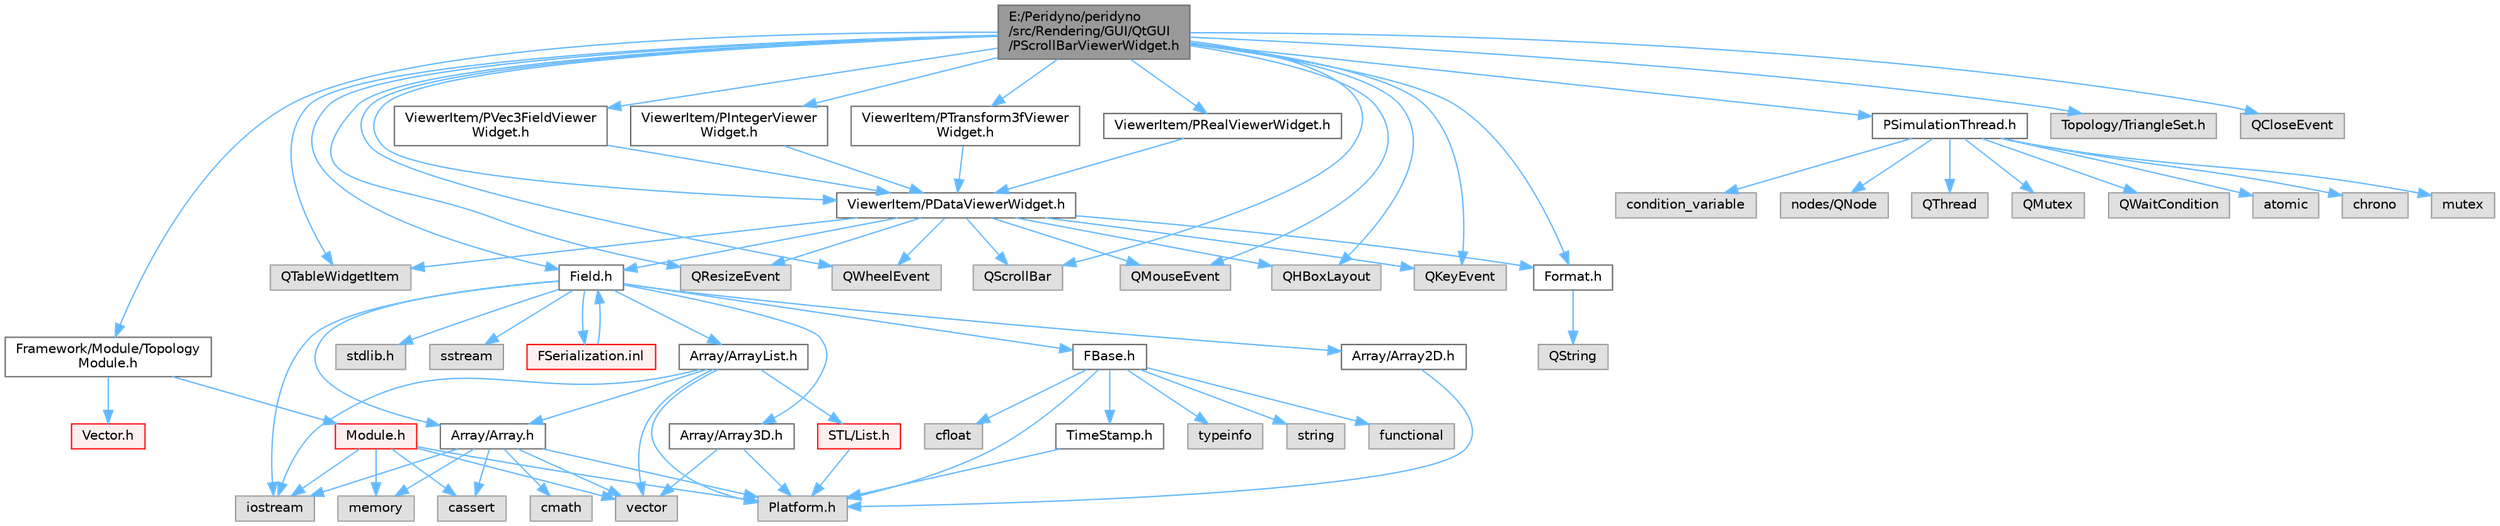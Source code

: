 digraph "E:/Peridyno/peridyno/src/Rendering/GUI/QtGUI/PScrollBarViewerWidget.h"
{
 // LATEX_PDF_SIZE
  bgcolor="transparent";
  edge [fontname=Helvetica,fontsize=10,labelfontname=Helvetica,labelfontsize=10];
  node [fontname=Helvetica,fontsize=10,shape=box,height=0.2,width=0.4];
  Node1 [id="Node000001",label="E:/Peridyno/peridyno\l/src/Rendering/GUI/QtGUI\l/PScrollBarViewerWidget.h",height=0.2,width=0.4,color="gray40", fillcolor="grey60", style="filled", fontcolor="black",tooltip=" "];
  Node1 -> Node2 [id="edge1_Node000001_Node000002",color="steelblue1",style="solid",tooltip=" "];
  Node2 [id="Node000002",label="QTableWidgetItem",height=0.2,width=0.4,color="grey60", fillcolor="#E0E0E0", style="filled",tooltip=" "];
  Node1 -> Node3 [id="edge2_Node000001_Node000003",color="steelblue1",style="solid",tooltip=" "];
  Node3 [id="Node000003",label="Field.h",height=0.2,width=0.4,color="grey40", fillcolor="white", style="filled",URL="$_field_8h.html",tooltip=" "];
  Node3 -> Node4 [id="edge3_Node000003_Node000004",color="steelblue1",style="solid",tooltip=" "];
  Node4 [id="Node000004",label="iostream",height=0.2,width=0.4,color="grey60", fillcolor="#E0E0E0", style="filled",tooltip=" "];
  Node3 -> Node5 [id="edge4_Node000003_Node000005",color="steelblue1",style="solid",tooltip=" "];
  Node5 [id="Node000005",label="stdlib.h",height=0.2,width=0.4,color="grey60", fillcolor="#E0E0E0", style="filled",tooltip=" "];
  Node3 -> Node6 [id="edge5_Node000003_Node000006",color="steelblue1",style="solid",tooltip=" "];
  Node6 [id="Node000006",label="sstream",height=0.2,width=0.4,color="grey60", fillcolor="#E0E0E0", style="filled",tooltip=" "];
  Node3 -> Node7 [id="edge6_Node000003_Node000007",color="steelblue1",style="solid",tooltip=" "];
  Node7 [id="Node000007",label="FBase.h",height=0.2,width=0.4,color="grey40", fillcolor="white", style="filled",URL="$_f_base_8h.html",tooltip=" "];
  Node7 -> Node8 [id="edge7_Node000007_Node000008",color="steelblue1",style="solid",tooltip=" "];
  Node8 [id="Node000008",label="Platform.h",height=0.2,width=0.4,color="grey60", fillcolor="#E0E0E0", style="filled",tooltip=" "];
  Node7 -> Node9 [id="edge8_Node000007_Node000009",color="steelblue1",style="solid",tooltip=" "];
  Node9 [id="Node000009",label="TimeStamp.h",height=0.2,width=0.4,color="grey40", fillcolor="white", style="filled",URL="$_time_stamp_8h.html",tooltip=" "];
  Node9 -> Node8 [id="edge9_Node000009_Node000008",color="steelblue1",style="solid",tooltip=" "];
  Node7 -> Node10 [id="edge10_Node000007_Node000010",color="steelblue1",style="solid",tooltip=" "];
  Node10 [id="Node000010",label="typeinfo",height=0.2,width=0.4,color="grey60", fillcolor="#E0E0E0", style="filled",tooltip=" "];
  Node7 -> Node11 [id="edge11_Node000007_Node000011",color="steelblue1",style="solid",tooltip=" "];
  Node11 [id="Node000011",label="string",height=0.2,width=0.4,color="grey60", fillcolor="#E0E0E0", style="filled",tooltip=" "];
  Node7 -> Node12 [id="edge12_Node000007_Node000012",color="steelblue1",style="solid",tooltip=" "];
  Node12 [id="Node000012",label="functional",height=0.2,width=0.4,color="grey60", fillcolor="#E0E0E0", style="filled",tooltip=" "];
  Node7 -> Node13 [id="edge13_Node000007_Node000013",color="steelblue1",style="solid",tooltip=" "];
  Node13 [id="Node000013",label="cfloat",height=0.2,width=0.4,color="grey60", fillcolor="#E0E0E0", style="filled",tooltip=" "];
  Node3 -> Node14 [id="edge14_Node000003_Node000014",color="steelblue1",style="solid",tooltip=" "];
  Node14 [id="Node000014",label="Array/Array.h",height=0.2,width=0.4,color="grey40", fillcolor="white", style="filled",URL="$_array_8h.html",tooltip=" "];
  Node14 -> Node8 [id="edge15_Node000014_Node000008",color="steelblue1",style="solid",tooltip=" "];
  Node14 -> Node15 [id="edge16_Node000014_Node000015",color="steelblue1",style="solid",tooltip=" "];
  Node15 [id="Node000015",label="cassert",height=0.2,width=0.4,color="grey60", fillcolor="#E0E0E0", style="filled",tooltip=" "];
  Node14 -> Node16 [id="edge17_Node000014_Node000016",color="steelblue1",style="solid",tooltip=" "];
  Node16 [id="Node000016",label="vector",height=0.2,width=0.4,color="grey60", fillcolor="#E0E0E0", style="filled",tooltip=" "];
  Node14 -> Node4 [id="edge18_Node000014_Node000004",color="steelblue1",style="solid",tooltip=" "];
  Node14 -> Node17 [id="edge19_Node000014_Node000017",color="steelblue1",style="solid",tooltip=" "];
  Node17 [id="Node000017",label="memory",height=0.2,width=0.4,color="grey60", fillcolor="#E0E0E0", style="filled",tooltip=" "];
  Node14 -> Node18 [id="edge20_Node000014_Node000018",color="steelblue1",style="solid",tooltip=" "];
  Node18 [id="Node000018",label="cmath",height=0.2,width=0.4,color="grey60", fillcolor="#E0E0E0", style="filled",tooltip=" "];
  Node3 -> Node19 [id="edge21_Node000003_Node000019",color="steelblue1",style="solid",tooltip=" "];
  Node19 [id="Node000019",label="Array/Array2D.h",height=0.2,width=0.4,color="grey40", fillcolor="white", style="filled",URL="$_array2_d_8h.html",tooltip=" "];
  Node19 -> Node8 [id="edge22_Node000019_Node000008",color="steelblue1",style="solid",tooltip=" "];
  Node3 -> Node20 [id="edge23_Node000003_Node000020",color="steelblue1",style="solid",tooltip=" "];
  Node20 [id="Node000020",label="Array/Array3D.h",height=0.2,width=0.4,color="grey40", fillcolor="white", style="filled",URL="$_array3_d_8h.html",tooltip=" "];
  Node20 -> Node8 [id="edge24_Node000020_Node000008",color="steelblue1",style="solid",tooltip=" "];
  Node20 -> Node16 [id="edge25_Node000020_Node000016",color="steelblue1",style="solid",tooltip=" "];
  Node3 -> Node21 [id="edge26_Node000003_Node000021",color="steelblue1",style="solid",tooltip=" "];
  Node21 [id="Node000021",label="Array/ArrayList.h",height=0.2,width=0.4,color="grey40", fillcolor="white", style="filled",URL="$_array_list_8h.html",tooltip=" "];
  Node21 -> Node16 [id="edge27_Node000021_Node000016",color="steelblue1",style="solid",tooltip=" "];
  Node21 -> Node4 [id="edge28_Node000021_Node000004",color="steelblue1",style="solid",tooltip=" "];
  Node21 -> Node8 [id="edge29_Node000021_Node000008",color="steelblue1",style="solid",tooltip=" "];
  Node21 -> Node22 [id="edge30_Node000021_Node000022",color="steelblue1",style="solid",tooltip=" "];
  Node22 [id="Node000022",label="STL/List.h",height=0.2,width=0.4,color="red", fillcolor="#FFF0F0", style="filled",URL="$_list_8h.html",tooltip=" "];
  Node22 -> Node8 [id="edge31_Node000022_Node000008",color="steelblue1",style="solid",tooltip=" "];
  Node21 -> Node14 [id="edge32_Node000021_Node000014",color="steelblue1",style="solid",tooltip=" "];
  Node3 -> Node62 [id="edge33_Node000003_Node000062",color="steelblue1",style="solid",tooltip=" "];
  Node62 [id="Node000062",label="FSerialization.inl",height=0.2,width=0.4,color="red", fillcolor="#FFF0F0", style="filled",URL="$_f_serialization_8inl.html",tooltip=" "];
  Node62 -> Node3 [id="edge34_Node000062_Node000003",color="steelblue1",style="solid",tooltip=" "];
  Node1 -> Node66 [id="edge35_Node000001_Node000066",color="steelblue1",style="solid",tooltip=" "];
  Node66 [id="Node000066",label="QResizeEvent",height=0.2,width=0.4,color="grey60", fillcolor="#E0E0E0", style="filled",tooltip=" "];
  Node1 -> Node67 [id="edge36_Node000001_Node000067",color="steelblue1",style="solid",tooltip=" "];
  Node67 [id="Node000067",label="QWheelEvent",height=0.2,width=0.4,color="grey60", fillcolor="#E0E0E0", style="filled",tooltip=" "];
  Node1 -> Node68 [id="edge37_Node000001_Node000068",color="steelblue1",style="solid",tooltip=" "];
  Node68 [id="Node000068",label="QScrollBar",height=0.2,width=0.4,color="grey60", fillcolor="#E0E0E0", style="filled",tooltip=" "];
  Node1 -> Node69 [id="edge38_Node000001_Node000069",color="steelblue1",style="solid",tooltip=" "];
  Node69 [id="Node000069",label="QMouseEvent",height=0.2,width=0.4,color="grey60", fillcolor="#E0E0E0", style="filled",tooltip=" "];
  Node1 -> Node70 [id="edge39_Node000001_Node000070",color="steelblue1",style="solid",tooltip=" "];
  Node70 [id="Node000070",label="QHBoxLayout",height=0.2,width=0.4,color="grey60", fillcolor="#E0E0E0", style="filled",tooltip=" "];
  Node1 -> Node71 [id="edge40_Node000001_Node000071",color="steelblue1",style="solid",tooltip=" "];
  Node71 [id="Node000071",label="QKeyEvent",height=0.2,width=0.4,color="grey60", fillcolor="#E0E0E0", style="filled",tooltip=" "];
  Node1 -> Node72 [id="edge41_Node000001_Node000072",color="steelblue1",style="solid",tooltip=" "];
  Node72 [id="Node000072",label="Format.h",height=0.2,width=0.4,color="grey40", fillcolor="white", style="filled",URL="$_format_8h.html",tooltip=" "];
  Node72 -> Node73 [id="edge42_Node000072_Node000073",color="steelblue1",style="solid",tooltip=" "];
  Node73 [id="Node000073",label="QString",height=0.2,width=0.4,color="grey60", fillcolor="#E0E0E0", style="filled",tooltip=" "];
  Node1 -> Node74 [id="edge43_Node000001_Node000074",color="steelblue1",style="solid",tooltip=" "];
  Node74 [id="Node000074",label="ViewerItem/PDataViewerWidget.h",height=0.2,width=0.4,color="grey40", fillcolor="white", style="filled",URL="$_p_data_viewer_widget_8h.html",tooltip=" "];
  Node74 -> Node2 [id="edge44_Node000074_Node000002",color="steelblue1",style="solid",tooltip=" "];
  Node74 -> Node3 [id="edge45_Node000074_Node000003",color="steelblue1",style="solid",tooltip=" "];
  Node74 -> Node66 [id="edge46_Node000074_Node000066",color="steelblue1",style="solid",tooltip=" "];
  Node74 -> Node67 [id="edge47_Node000074_Node000067",color="steelblue1",style="solid",tooltip=" "];
  Node74 -> Node68 [id="edge48_Node000074_Node000068",color="steelblue1",style="solid",tooltip=" "];
  Node74 -> Node69 [id="edge49_Node000074_Node000069",color="steelblue1",style="solid",tooltip=" "];
  Node74 -> Node70 [id="edge50_Node000074_Node000070",color="steelblue1",style="solid",tooltip=" "];
  Node74 -> Node71 [id="edge51_Node000074_Node000071",color="steelblue1",style="solid",tooltip=" "];
  Node74 -> Node72 [id="edge52_Node000074_Node000072",color="steelblue1",style="solid",tooltip=" "];
  Node1 -> Node75 [id="edge53_Node000001_Node000075",color="steelblue1",style="solid",tooltip=" "];
  Node75 [id="Node000075",label="ViewerItem/PVec3FieldViewer\lWidget.h",height=0.2,width=0.4,color="grey40", fillcolor="white", style="filled",URL="$_p_vec3_field_viewer_widget_8h.html",tooltip=" "];
  Node75 -> Node74 [id="edge54_Node000075_Node000074",color="steelblue1",style="solid",tooltip=" "];
  Node1 -> Node76 [id="edge55_Node000001_Node000076",color="steelblue1",style="solid",tooltip=" "];
  Node76 [id="Node000076",label="ViewerItem/PIntegerViewer\lWidget.h",height=0.2,width=0.4,color="grey40", fillcolor="white", style="filled",URL="$_p_integer_viewer_widget_8h.html",tooltip=" "];
  Node76 -> Node74 [id="edge56_Node000076_Node000074",color="steelblue1",style="solid",tooltip=" "];
  Node1 -> Node77 [id="edge57_Node000001_Node000077",color="steelblue1",style="solid",tooltip=" "];
  Node77 [id="Node000077",label="ViewerItem/PTransform3fViewer\lWidget.h",height=0.2,width=0.4,color="grey40", fillcolor="white", style="filled",URL="$_p_transform3f_viewer_widget_8h.html",tooltip=" "];
  Node77 -> Node74 [id="edge58_Node000077_Node000074",color="steelblue1",style="solid",tooltip=" "];
  Node1 -> Node78 [id="edge59_Node000001_Node000078",color="steelblue1",style="solid",tooltip=" "];
  Node78 [id="Node000078",label="ViewerItem/PRealViewerWidget.h",height=0.2,width=0.4,color="grey40", fillcolor="white", style="filled",URL="$_p_real_viewer_widget_8h.html",tooltip=" "];
  Node78 -> Node74 [id="edge60_Node000078_Node000074",color="steelblue1",style="solid",tooltip=" "];
  Node1 -> Node79 [id="edge61_Node000001_Node000079",color="steelblue1",style="solid",tooltip=" "];
  Node79 [id="Node000079",label="PSimulationThread.h",height=0.2,width=0.4,color="grey40", fillcolor="white", style="filled",URL="$_p_simulation_thread_8h.html",tooltip=" "];
  Node79 -> Node80 [id="edge62_Node000079_Node000080",color="steelblue1",style="solid",tooltip=" "];
  Node80 [id="Node000080",label="QThread",height=0.2,width=0.4,color="grey60", fillcolor="#E0E0E0", style="filled",tooltip=" "];
  Node79 -> Node81 [id="edge63_Node000079_Node000081",color="steelblue1",style="solid",tooltip=" "];
  Node81 [id="Node000081",label="QMutex",height=0.2,width=0.4,color="grey60", fillcolor="#E0E0E0", style="filled",tooltip=" "];
  Node79 -> Node82 [id="edge64_Node000079_Node000082",color="steelblue1",style="solid",tooltip=" "];
  Node82 [id="Node000082",label="QWaitCondition",height=0.2,width=0.4,color="grey60", fillcolor="#E0E0E0", style="filled",tooltip=" "];
  Node79 -> Node83 [id="edge65_Node000079_Node000083",color="steelblue1",style="solid",tooltip=" "];
  Node83 [id="Node000083",label="atomic",height=0.2,width=0.4,color="grey60", fillcolor="#E0E0E0", style="filled",tooltip=" "];
  Node79 -> Node84 [id="edge66_Node000079_Node000084",color="steelblue1",style="solid",tooltip=" "];
  Node84 [id="Node000084",label="chrono",height=0.2,width=0.4,color="grey60", fillcolor="#E0E0E0", style="filled",tooltip=" "];
  Node79 -> Node85 [id="edge67_Node000079_Node000085",color="steelblue1",style="solid",tooltip=" "];
  Node85 [id="Node000085",label="mutex",height=0.2,width=0.4,color="grey60", fillcolor="#E0E0E0", style="filled",tooltip=" "];
  Node79 -> Node86 [id="edge68_Node000079_Node000086",color="steelblue1",style="solid",tooltip=" "];
  Node86 [id="Node000086",label="condition_variable",height=0.2,width=0.4,color="grey60", fillcolor="#E0E0E0", style="filled",tooltip=" "];
  Node79 -> Node87 [id="edge69_Node000079_Node000087",color="steelblue1",style="solid",tooltip=" "];
  Node87 [id="Node000087",label="nodes/QNode",height=0.2,width=0.4,color="grey60", fillcolor="#E0E0E0", style="filled",tooltip=" "];
  Node1 -> Node88 [id="edge70_Node000001_Node000088",color="steelblue1",style="solid",tooltip=" "];
  Node88 [id="Node000088",label="Topology/TriangleSet.h",height=0.2,width=0.4,color="grey60", fillcolor="#E0E0E0", style="filled",tooltip=" "];
  Node1 -> Node89 [id="edge71_Node000001_Node000089",color="steelblue1",style="solid",tooltip=" "];
  Node89 [id="Node000089",label="QCloseEvent",height=0.2,width=0.4,color="grey60", fillcolor="#E0E0E0", style="filled",tooltip=" "];
  Node1 -> Node90 [id="edge72_Node000001_Node000090",color="steelblue1",style="solid",tooltip=" "];
  Node90 [id="Node000090",label="Framework/Module/Topology\lModule.h",height=0.2,width=0.4,color="grey40", fillcolor="white", style="filled",URL="$_topology_module_8h.html",tooltip=" "];
  Node90 -> Node26 [id="edge73_Node000090_Node000026",color="steelblue1",style="solid",tooltip=" "];
  Node26 [id="Node000026",label="Vector.h",height=0.2,width=0.4,color="red", fillcolor="#FFF0F0", style="filled",URL="$_vector_8h.html",tooltip=" "];
  Node90 -> Node91 [id="edge74_Node000090_Node000091",color="steelblue1",style="solid",tooltip=" "];
  Node91 [id="Node000091",label="Module.h",height=0.2,width=0.4,color="red", fillcolor="#FFF0F0", style="filled",URL="$_module_8h.html",tooltip=" "];
  Node91 -> Node8 [id="edge75_Node000091_Node000008",color="steelblue1",style="solid",tooltip=" "];
  Node91 -> Node17 [id="edge76_Node000091_Node000017",color="steelblue1",style="solid",tooltip=" "];
  Node91 -> Node16 [id="edge77_Node000091_Node000016",color="steelblue1",style="solid",tooltip=" "];
  Node91 -> Node15 [id="edge78_Node000091_Node000015",color="steelblue1",style="solid",tooltip=" "];
  Node91 -> Node4 [id="edge79_Node000091_Node000004",color="steelblue1",style="solid",tooltip=" "];
}
